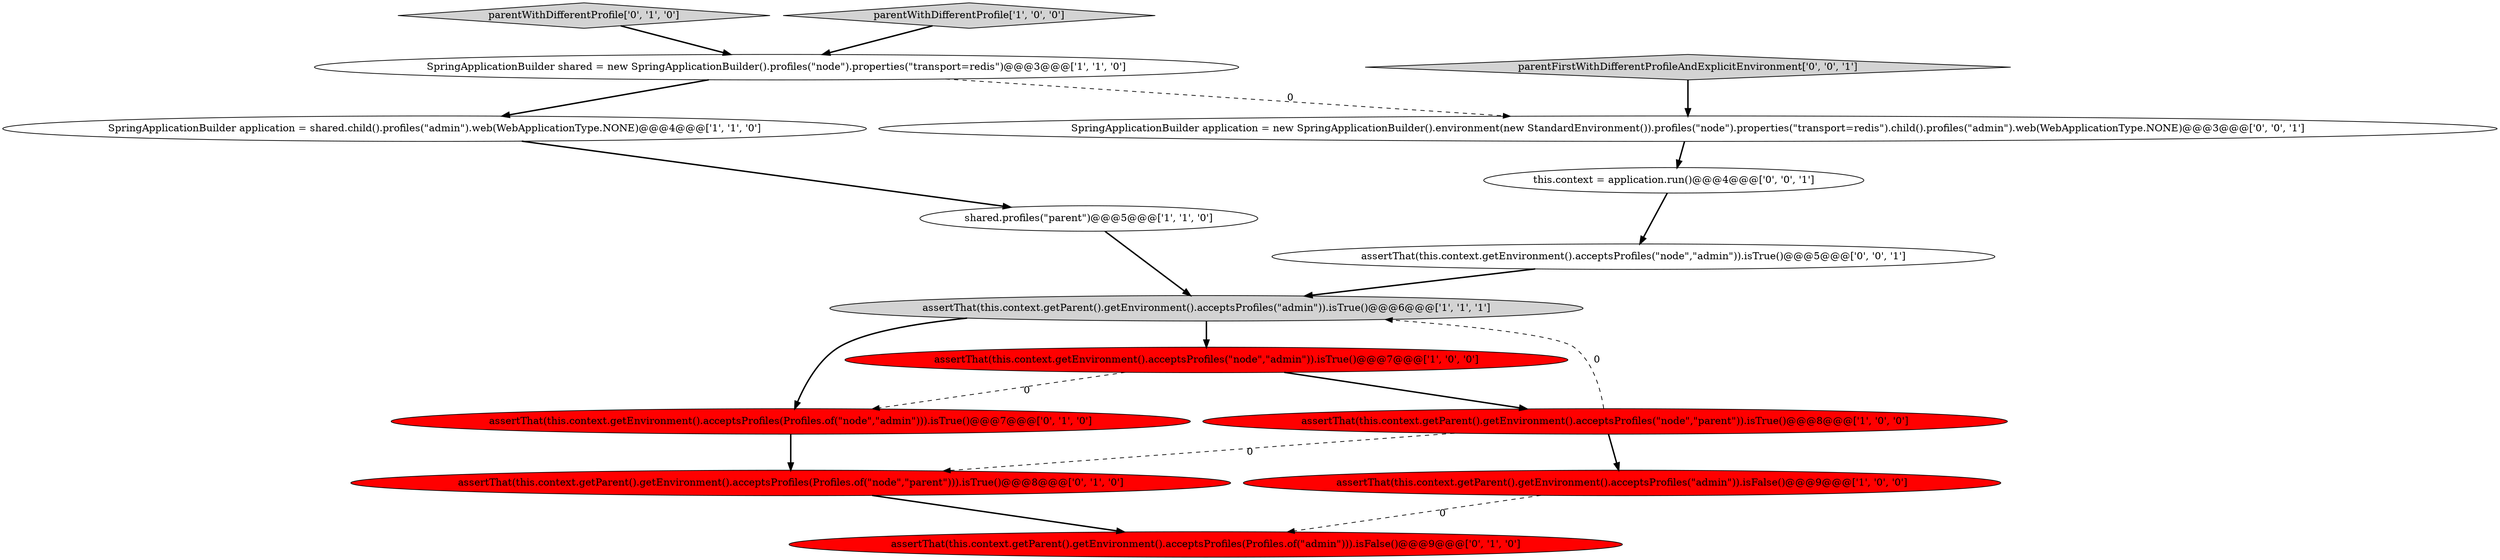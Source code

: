 digraph {
7 [style = filled, label = "shared.profiles(\"parent\")@@@5@@@['1', '1', '0']", fillcolor = white, shape = ellipse image = "AAA0AAABBB1BBB"];
8 [style = filled, label = "assertThat(this.context.getParent().getEnvironment().acceptsProfiles(Profiles.of(\"node\",\"parent\"))).isTrue()@@@8@@@['0', '1', '0']", fillcolor = red, shape = ellipse image = "AAA1AAABBB2BBB"];
10 [style = filled, label = "parentWithDifferentProfile['0', '1', '0']", fillcolor = lightgray, shape = diamond image = "AAA0AAABBB2BBB"];
0 [style = filled, label = "SpringApplicationBuilder shared = new SpringApplicationBuilder().profiles(\"node\").properties(\"transport=redis\")@@@3@@@['1', '1', '0']", fillcolor = white, shape = ellipse image = "AAA0AAABBB1BBB"];
11 [style = filled, label = "assertThat(this.context.getParent().getEnvironment().acceptsProfiles(Profiles.of(\"admin\"))).isFalse()@@@9@@@['0', '1', '0']", fillcolor = red, shape = ellipse image = "AAA1AAABBB2BBB"];
1 [style = filled, label = "SpringApplicationBuilder application = shared.child().profiles(\"admin\").web(WebApplicationType.NONE)@@@4@@@['1', '1', '0']", fillcolor = white, shape = ellipse image = "AAA0AAABBB1BBB"];
9 [style = filled, label = "assertThat(this.context.getEnvironment().acceptsProfiles(Profiles.of(\"node\",\"admin\"))).isTrue()@@@7@@@['0', '1', '0']", fillcolor = red, shape = ellipse image = "AAA1AAABBB2BBB"];
14 [style = filled, label = "parentFirstWithDifferentProfileAndExplicitEnvironment['0', '0', '1']", fillcolor = lightgray, shape = diamond image = "AAA0AAABBB3BBB"];
15 [style = filled, label = "this.context = application.run()@@@4@@@['0', '0', '1']", fillcolor = white, shape = ellipse image = "AAA0AAABBB3BBB"];
2 [style = filled, label = "assertThat(this.context.getParent().getEnvironment().acceptsProfiles(\"admin\")).isTrue()@@@6@@@['1', '1', '1']", fillcolor = lightgray, shape = ellipse image = "AAA0AAABBB1BBB"];
13 [style = filled, label = "assertThat(this.context.getEnvironment().acceptsProfiles(\"node\",\"admin\")).isTrue()@@@5@@@['0', '0', '1']", fillcolor = white, shape = ellipse image = "AAA0AAABBB3BBB"];
3 [style = filled, label = "assertThat(this.context.getParent().getEnvironment().acceptsProfiles(\"admin\")).isFalse()@@@9@@@['1', '0', '0']", fillcolor = red, shape = ellipse image = "AAA1AAABBB1BBB"];
6 [style = filled, label = "assertThat(this.context.getEnvironment().acceptsProfiles(\"node\",\"admin\")).isTrue()@@@7@@@['1', '0', '0']", fillcolor = red, shape = ellipse image = "AAA1AAABBB1BBB"];
4 [style = filled, label = "assertThat(this.context.getParent().getEnvironment().acceptsProfiles(\"node\",\"parent\")).isTrue()@@@8@@@['1', '0', '0']", fillcolor = red, shape = ellipse image = "AAA1AAABBB1BBB"];
12 [style = filled, label = "SpringApplicationBuilder application = new SpringApplicationBuilder().environment(new StandardEnvironment()).profiles(\"node\").properties(\"transport=redis\").child().profiles(\"admin\").web(WebApplicationType.NONE)@@@3@@@['0', '0', '1']", fillcolor = white, shape = ellipse image = "AAA0AAABBB3BBB"];
5 [style = filled, label = "parentWithDifferentProfile['1', '0', '0']", fillcolor = lightgray, shape = diamond image = "AAA0AAABBB1BBB"];
6->4 [style = bold, label=""];
4->3 [style = bold, label=""];
15->13 [style = bold, label=""];
2->9 [style = bold, label=""];
3->11 [style = dashed, label="0"];
6->9 [style = dashed, label="0"];
5->0 [style = bold, label=""];
0->12 [style = dashed, label="0"];
9->8 [style = bold, label=""];
8->11 [style = bold, label=""];
4->2 [style = dashed, label="0"];
7->2 [style = bold, label=""];
2->6 [style = bold, label=""];
1->7 [style = bold, label=""];
0->1 [style = bold, label=""];
14->12 [style = bold, label=""];
10->0 [style = bold, label=""];
4->8 [style = dashed, label="0"];
13->2 [style = bold, label=""];
12->15 [style = bold, label=""];
}
